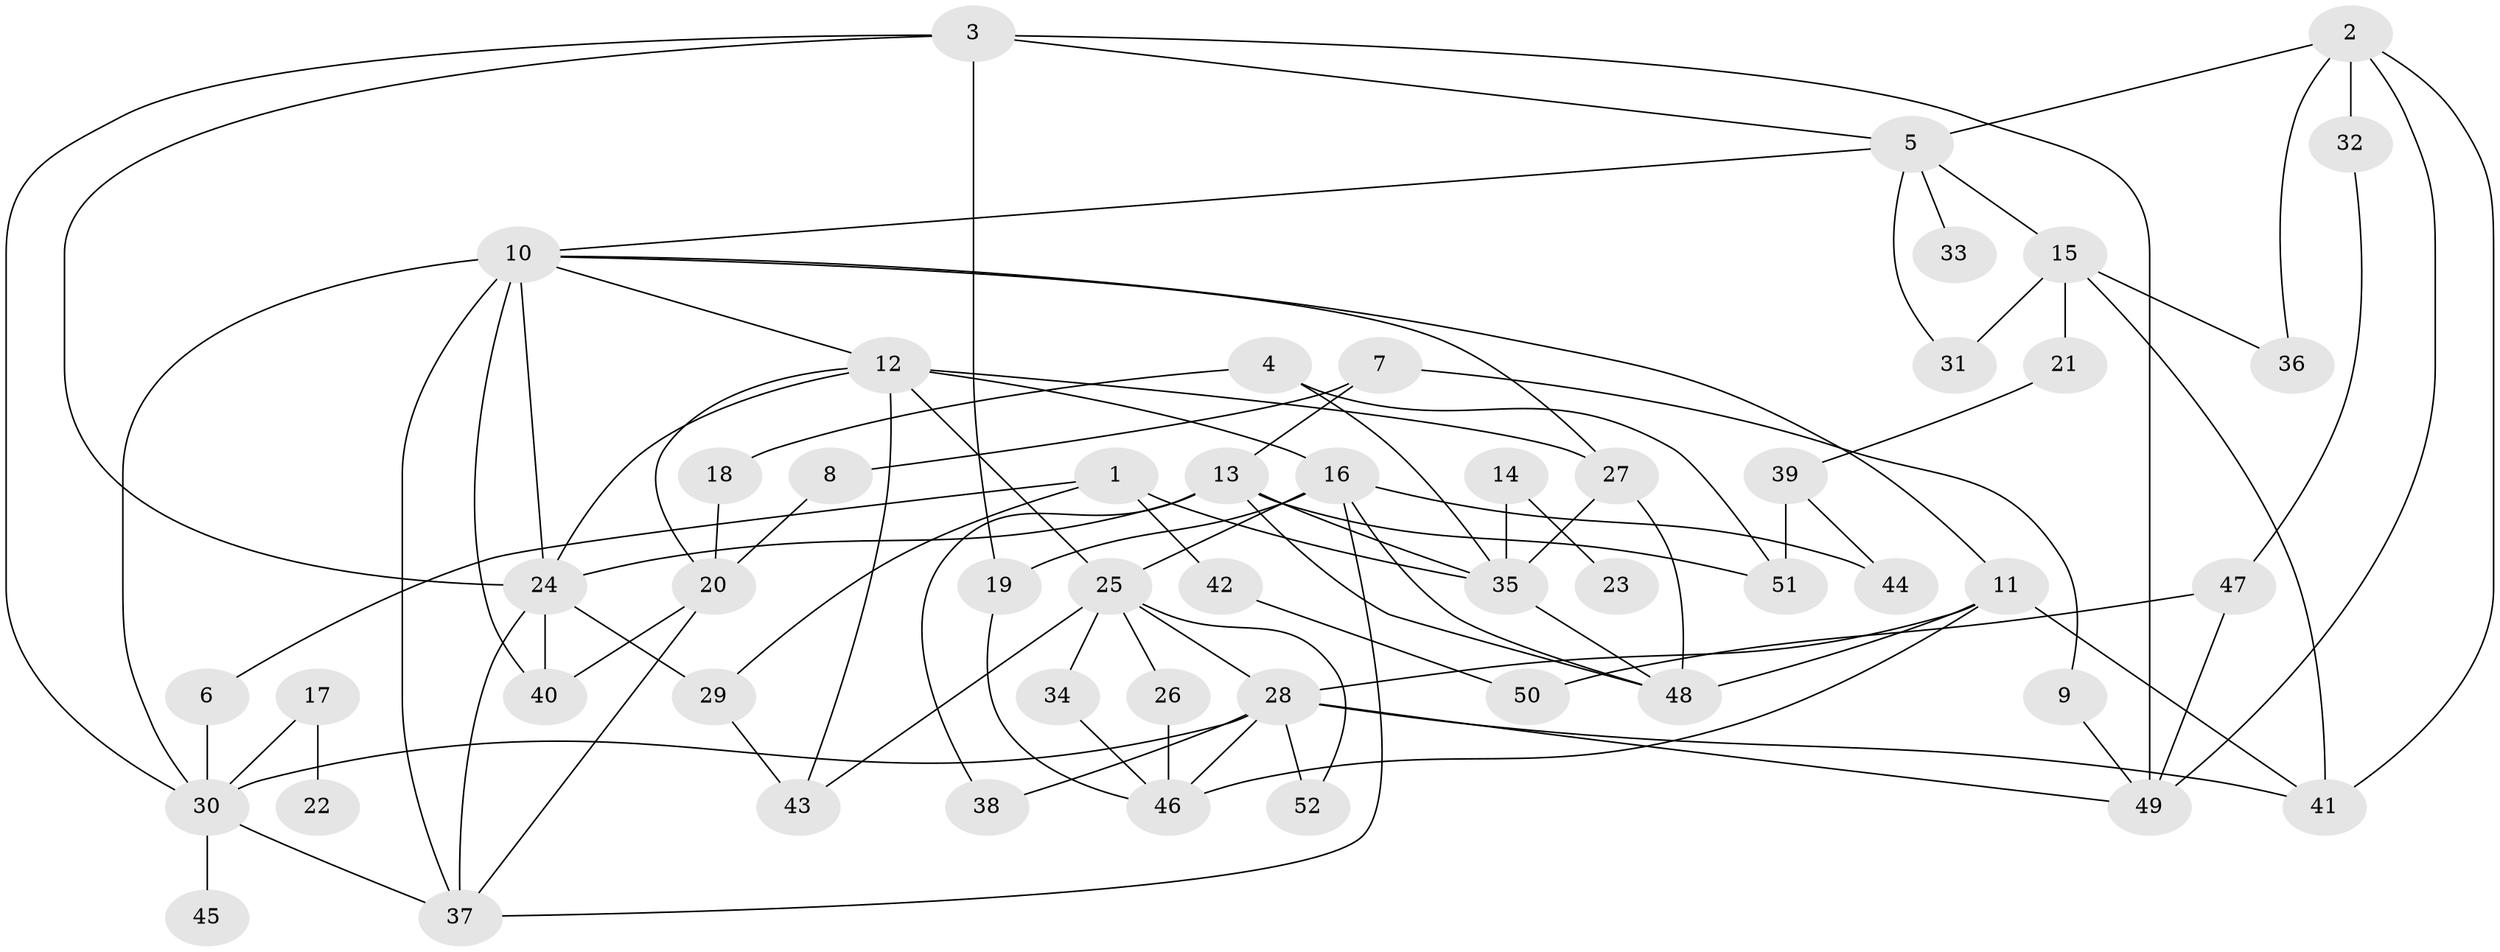 // original degree distribution, {3: 0.24271844660194175, 8: 0.038834951456310676, 4: 0.1262135922330097, 5: 0.05825242718446602, 7: 0.019417475728155338, 1: 0.1650485436893204, 2: 0.3300970873786408, 6: 0.019417475728155338}
// Generated by graph-tools (version 1.1) at 2025/01/03/09/25 03:01:12]
// undirected, 52 vertices, 95 edges
graph export_dot {
graph [start="1"]
  node [color=gray90,style=filled];
  1;
  2;
  3;
  4;
  5;
  6;
  7;
  8;
  9;
  10;
  11;
  12;
  13;
  14;
  15;
  16;
  17;
  18;
  19;
  20;
  21;
  22;
  23;
  24;
  25;
  26;
  27;
  28;
  29;
  30;
  31;
  32;
  33;
  34;
  35;
  36;
  37;
  38;
  39;
  40;
  41;
  42;
  43;
  44;
  45;
  46;
  47;
  48;
  49;
  50;
  51;
  52;
  1 -- 6 [weight=1.0];
  1 -- 29 [weight=1.0];
  1 -- 35 [weight=1.0];
  1 -- 42 [weight=1.0];
  2 -- 5 [weight=1.0];
  2 -- 32 [weight=1.0];
  2 -- 36 [weight=1.0];
  2 -- 41 [weight=1.0];
  2 -- 49 [weight=1.0];
  3 -- 5 [weight=1.0];
  3 -- 19 [weight=1.0];
  3 -- 24 [weight=1.0];
  3 -- 30 [weight=1.0];
  3 -- 49 [weight=1.0];
  4 -- 18 [weight=1.0];
  4 -- 35 [weight=1.0];
  4 -- 51 [weight=1.0];
  5 -- 10 [weight=1.0];
  5 -- 15 [weight=1.0];
  5 -- 31 [weight=1.0];
  5 -- 33 [weight=1.0];
  6 -- 30 [weight=1.0];
  7 -- 8 [weight=1.0];
  7 -- 9 [weight=1.0];
  7 -- 13 [weight=1.0];
  8 -- 20 [weight=2.0];
  9 -- 49 [weight=1.0];
  10 -- 11 [weight=1.0];
  10 -- 12 [weight=1.0];
  10 -- 24 [weight=1.0];
  10 -- 27 [weight=1.0];
  10 -- 30 [weight=2.0];
  10 -- 37 [weight=1.0];
  10 -- 40 [weight=1.0];
  11 -- 28 [weight=1.0];
  11 -- 41 [weight=1.0];
  11 -- 46 [weight=1.0];
  11 -- 48 [weight=2.0];
  12 -- 16 [weight=1.0];
  12 -- 20 [weight=1.0];
  12 -- 24 [weight=1.0];
  12 -- 25 [weight=1.0];
  12 -- 27 [weight=1.0];
  12 -- 43 [weight=1.0];
  13 -- 24 [weight=1.0];
  13 -- 35 [weight=1.0];
  13 -- 38 [weight=1.0];
  13 -- 48 [weight=1.0];
  13 -- 51 [weight=1.0];
  14 -- 23 [weight=1.0];
  14 -- 35 [weight=1.0];
  15 -- 21 [weight=1.0];
  15 -- 31 [weight=1.0];
  15 -- 36 [weight=1.0];
  15 -- 41 [weight=1.0];
  16 -- 19 [weight=1.0];
  16 -- 25 [weight=1.0];
  16 -- 37 [weight=1.0];
  16 -- 44 [weight=1.0];
  16 -- 48 [weight=1.0];
  17 -- 22 [weight=1.0];
  17 -- 30 [weight=1.0];
  18 -- 20 [weight=2.0];
  19 -- 46 [weight=1.0];
  20 -- 37 [weight=1.0];
  20 -- 40 [weight=1.0];
  21 -- 39 [weight=1.0];
  24 -- 29 [weight=1.0];
  24 -- 37 [weight=1.0];
  24 -- 40 [weight=1.0];
  25 -- 26 [weight=1.0];
  25 -- 28 [weight=1.0];
  25 -- 34 [weight=1.0];
  25 -- 43 [weight=1.0];
  25 -- 52 [weight=1.0];
  26 -- 46 [weight=1.0];
  27 -- 35 [weight=1.0];
  27 -- 48 [weight=1.0];
  28 -- 30 [weight=1.0];
  28 -- 38 [weight=1.0];
  28 -- 41 [weight=1.0];
  28 -- 46 [weight=1.0];
  28 -- 49 [weight=1.0];
  28 -- 52 [weight=1.0];
  29 -- 43 [weight=1.0];
  30 -- 37 [weight=1.0];
  30 -- 45 [weight=1.0];
  32 -- 47 [weight=1.0];
  34 -- 46 [weight=1.0];
  35 -- 48 [weight=1.0];
  39 -- 44 [weight=1.0];
  39 -- 51 [weight=1.0];
  42 -- 50 [weight=1.0];
  47 -- 49 [weight=1.0];
  47 -- 50 [weight=1.0];
}
